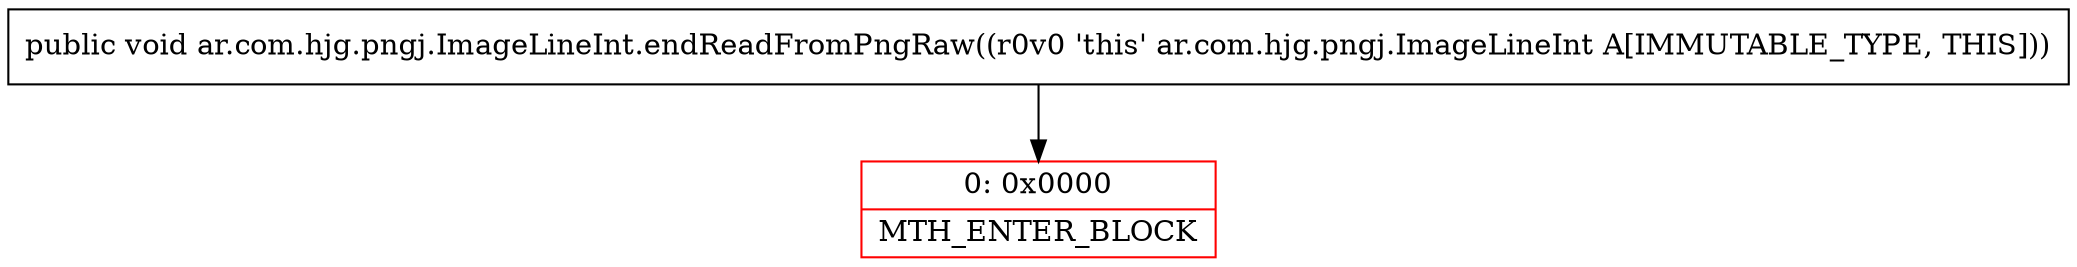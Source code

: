 digraph "CFG forar.com.hjg.pngj.ImageLineInt.endReadFromPngRaw()V" {
subgraph cluster_Region_615976832 {
label = "R(0)";
node [shape=record,color=blue];
}
Node_0 [shape=record,color=red,label="{0\:\ 0x0000|MTH_ENTER_BLOCK\l}"];
MethodNode[shape=record,label="{public void ar.com.hjg.pngj.ImageLineInt.endReadFromPngRaw((r0v0 'this' ar.com.hjg.pngj.ImageLineInt A[IMMUTABLE_TYPE, THIS])) }"];
MethodNode -> Node_0;
}

